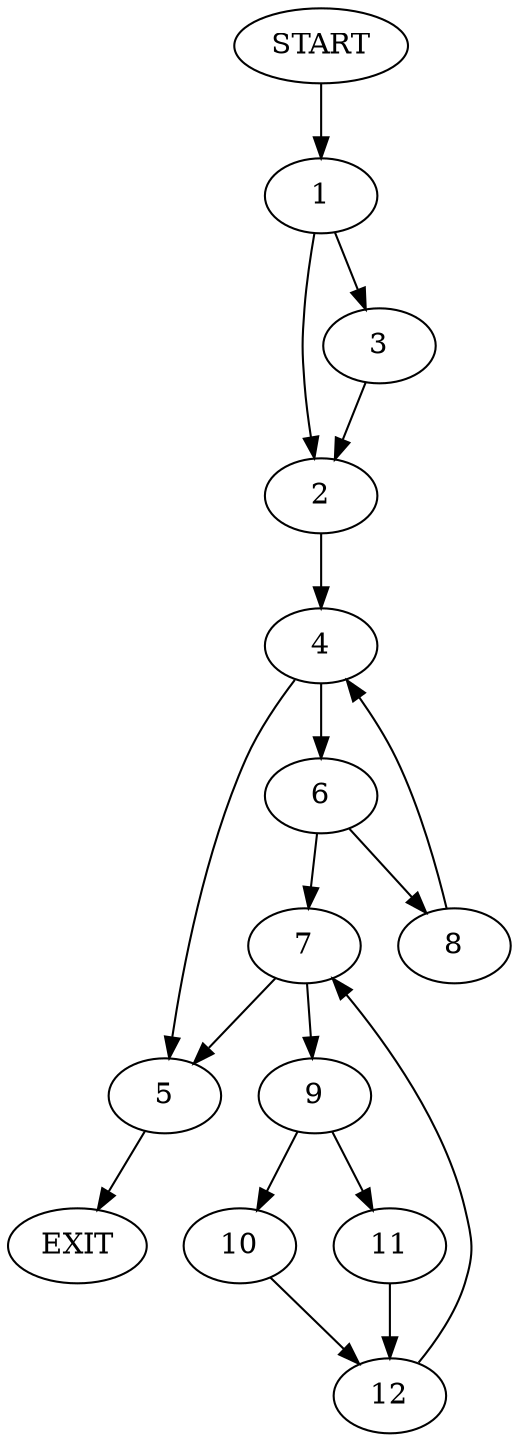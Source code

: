 digraph {
0 [label="START"]
13 [label="EXIT"]
0 -> 1
1 -> 2
1 -> 3
3 -> 2
2 -> 4
4 -> 5
4 -> 6
6 -> 7
6 -> 8
5 -> 13
8 -> 4
7 -> 5
7 -> 9
9 -> 10
9 -> 11
10 -> 12
11 -> 12
12 -> 7
}
